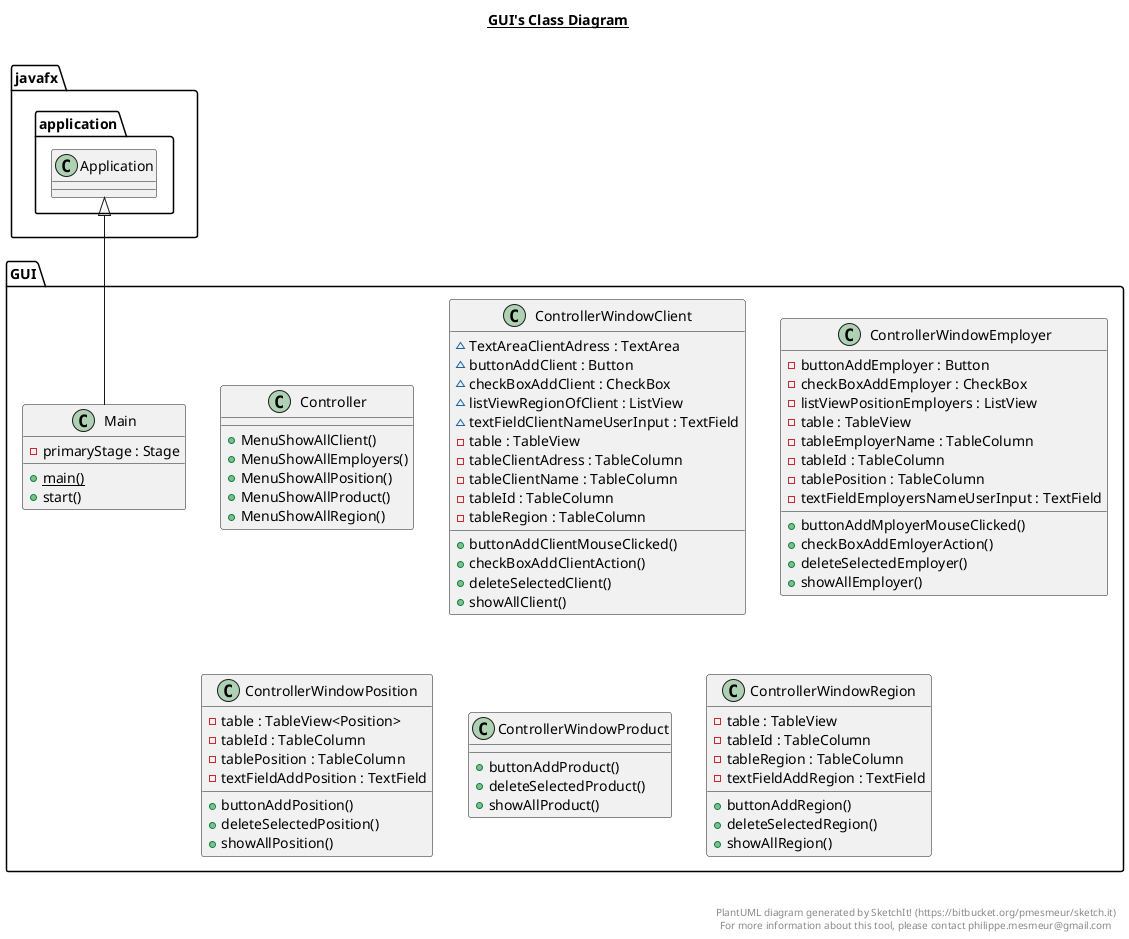 @startuml

title __GUI's Class Diagram__\n

  namespace GUI {
    class GUI.Controller {
        + MenuShowAllClient()
        + MenuShowAllEmployers()
        + MenuShowAllPosition()
        + MenuShowAllProduct()
        + MenuShowAllRegion()
    }
  }
  

  namespace GUI {
    class GUI.ControllerWindowClient {
        ~ TextAreaClientAdress : TextArea
        ~ buttonAddClient : Button
        ~ checkBoxAddClient : CheckBox
        ~ listViewRegionOfClient : ListView
        ~ textFieldClientNameUserInput : TextField
        - table : TableView
        - tableClientAdress : TableColumn
        - tableClientName : TableColumn
        - tableId : TableColumn
        - tableRegion : TableColumn
        + buttonAddClientMouseClicked()
        + checkBoxAddClientAction()
        + deleteSelectedClient()
        + showAllClient()
    }
  }
  

  namespace GUI {
    class GUI.ControllerWindowEmployer {
        - buttonAddEmployer : Button
        - checkBoxAddEmployer : CheckBox
        - listViewPositionEmployers : ListView
        - table : TableView
        - tableEmployerName : TableColumn
        - tableId : TableColumn
        - tablePosition : TableColumn
        - textFieldEmployersNameUserInput : TextField
        + buttonAddMployerMouseClicked()
        + checkBoxAddEmloyerAction()
        + deleteSelectedEmployer()
        + showAllEmployer()
    }
  }
  

  namespace GUI {
    class GUI.ControllerWindowPosition {
        - table : TableView<Position>
        - tableId : TableColumn
        - tablePosition : TableColumn
        - textFieldAddPosition : TextField
        + buttonAddPosition()
        + deleteSelectedPosition()
        + showAllPosition()
    }
  }
  

  namespace GUI {
    class GUI.ControllerWindowProduct {
        + buttonAddProduct()
        + deleteSelectedProduct()
        + showAllProduct()
    }
  }
  

  namespace GUI {
    class GUI.ControllerWindowRegion {
        - table : TableView
        - tableId : TableColumn
        - tableRegion : TableColumn
        - textFieldAddRegion : TextField
        + buttonAddRegion()
        + deleteSelectedRegion()
        + showAllRegion()
    }
  }
  

  namespace GUI {
    class GUI.Main {
        - primaryStage : Stage
        {static} + main()
        + start()
    }
  }
  

  GUI.Main -up-|> javafx.application.Application


right footer


PlantUML diagram generated by SketchIt! (https://bitbucket.org/pmesmeur/sketch.it)
For more information about this tool, please contact philippe.mesmeur@gmail.com
endfooter

@enduml
